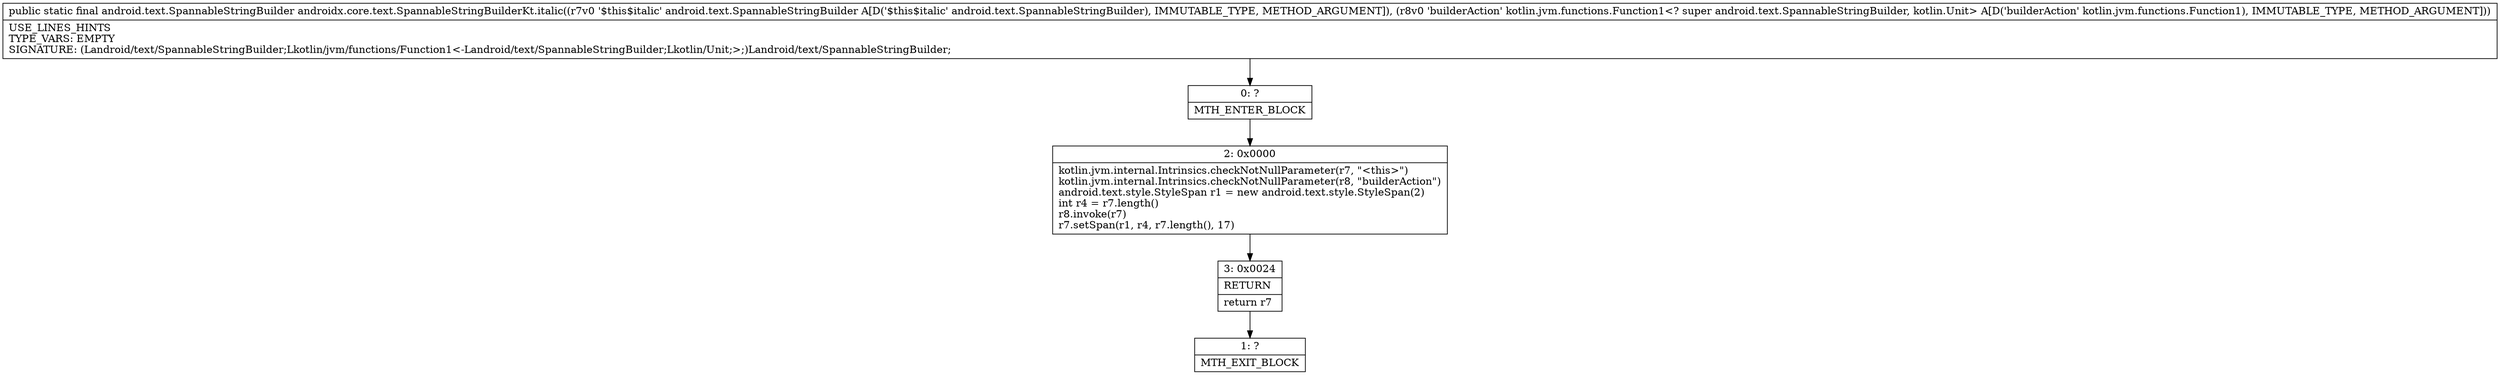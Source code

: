 digraph "CFG forandroidx.core.text.SpannableStringBuilderKt.italic(Landroid\/text\/SpannableStringBuilder;Lkotlin\/jvm\/functions\/Function1;)Landroid\/text\/SpannableStringBuilder;" {
Node_0 [shape=record,label="{0\:\ ?|MTH_ENTER_BLOCK\l}"];
Node_2 [shape=record,label="{2\:\ 0x0000|kotlin.jvm.internal.Intrinsics.checkNotNullParameter(r7, \"\<this\>\")\lkotlin.jvm.internal.Intrinsics.checkNotNullParameter(r8, \"builderAction\")\landroid.text.style.StyleSpan r1 = new android.text.style.StyleSpan(2)\lint r4 = r7.length()\lr8.invoke(r7)\lr7.setSpan(r1, r4, r7.length(), 17)\l}"];
Node_3 [shape=record,label="{3\:\ 0x0024|RETURN\l|return r7\l}"];
Node_1 [shape=record,label="{1\:\ ?|MTH_EXIT_BLOCK\l}"];
MethodNode[shape=record,label="{public static final android.text.SpannableStringBuilder androidx.core.text.SpannableStringBuilderKt.italic((r7v0 '$this$italic' android.text.SpannableStringBuilder A[D('$this$italic' android.text.SpannableStringBuilder), IMMUTABLE_TYPE, METHOD_ARGUMENT]), (r8v0 'builderAction' kotlin.jvm.functions.Function1\<? super android.text.SpannableStringBuilder, kotlin.Unit\> A[D('builderAction' kotlin.jvm.functions.Function1), IMMUTABLE_TYPE, METHOD_ARGUMENT]))  | USE_LINES_HINTS\lTYPE_VARS: EMPTY\lSIGNATURE: (Landroid\/text\/SpannableStringBuilder;Lkotlin\/jvm\/functions\/Function1\<\-Landroid\/text\/SpannableStringBuilder;Lkotlin\/Unit;\>;)Landroid\/text\/SpannableStringBuilder;\l}"];
MethodNode -> Node_0;Node_0 -> Node_2;
Node_2 -> Node_3;
Node_3 -> Node_1;
}


